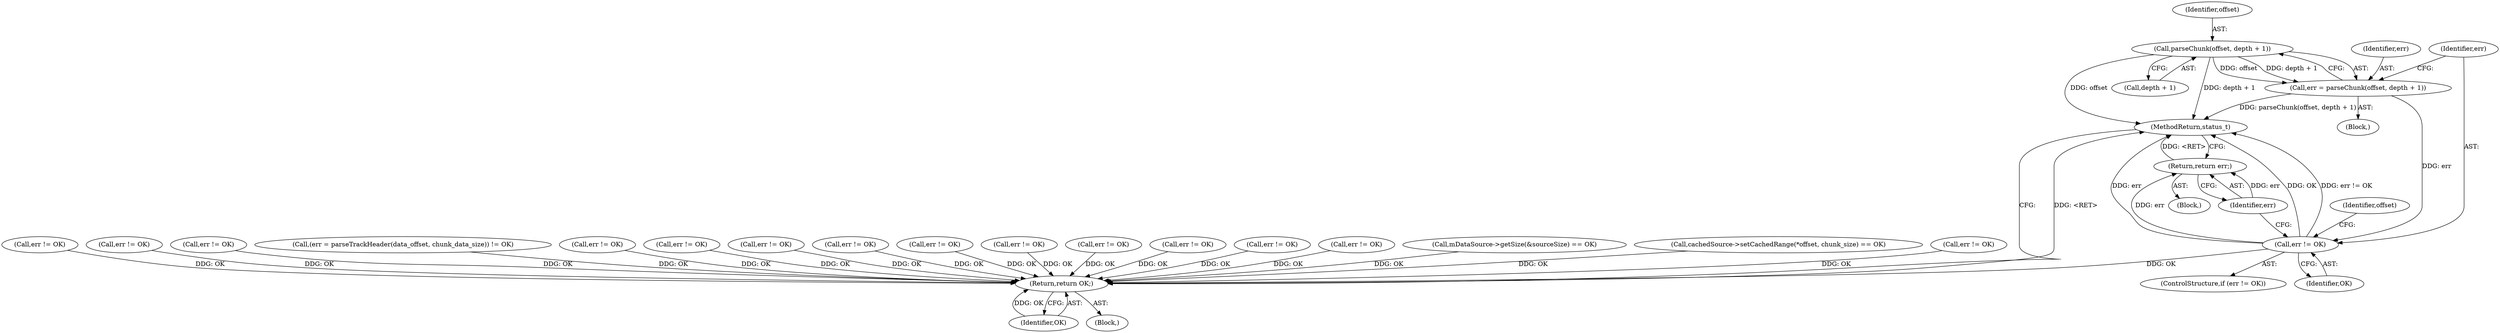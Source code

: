 digraph "0_Android_463a6f807e187828442949d1924e143cf07778c6@pointer" {
"1001738" [label="(Call,parseChunk(offset, depth + 1))"];
"1001736" [label="(Call,err = parseChunk(offset, depth + 1))"];
"1001744" [label="(Call,err != OK)"];
"1001748" [label="(Return,return err;)"];
"1002916" [label="(Return,return OK;)"];
"1001736" [label="(Call,err = parseChunk(offset, depth + 1))"];
"1001739" [label="(Identifier,offset)"];
"1001610" [label="(Call,err != OK)"];
"1002295" [label="(Call,err != OK)"];
"1001824" [label="(Call,err != OK)"];
"1000191" [label="(Call,mDataSource->getSize(&sourceSize) == OK)"];
"1002917" [label="(Identifier,OK)"];
"1001744" [label="(Call,err != OK)"];
"1000394" [label="(Call,cachedSource->setCachedRange(*offset, chunk_size) == OK)"];
"1000565" [label="(Call,err != OK)"];
"1001747" [label="(Block,)"];
"1002866" [label="(Call,err != OK)"];
"1001746" [label="(Identifier,OK)"];
"1001772" [label="(Call,err != OK)"];
"1001475" [label="(Call,err != OK)"];
"1000988" [label="(Call,(err = parseTrackHeader(data_offset, chunk_data_size)) != OK)"];
"1001740" [label="(Call,depth + 1)"];
"1002330" [label="(Call,err != OK)"];
"1002916" [label="(Return,return OK;)"];
"1001734" [label="(Block,)"];
"1001992" [label="(Call,err != OK)"];
"1001732" [label="(Identifier,offset)"];
"1001973" [label="(Call,err != OK)"];
"1001749" [label="(Identifier,err)"];
"1001748" [label="(Return,return err;)"];
"1002129" [label="(Call,err != OK)"];
"1001954" [label="(Call,err != OK)"];
"1002918" [label="(MethodReturn,status_t)"];
"1001743" [label="(ControlStructure,if (err != OK))"];
"1001791" [label="(Call,err != OK)"];
"1001737" [label="(Identifier,err)"];
"1000106" [label="(Block,)"];
"1001745" [label="(Identifier,err)"];
"1000493" [label="(Call,err != OK)"];
"1001738" [label="(Call,parseChunk(offset, depth + 1))"];
"1001738" -> "1001736"  [label="AST: "];
"1001738" -> "1001740"  [label="CFG: "];
"1001739" -> "1001738"  [label="AST: "];
"1001740" -> "1001738"  [label="AST: "];
"1001736" -> "1001738"  [label="CFG: "];
"1001738" -> "1002918"  [label="DDG: depth + 1"];
"1001738" -> "1002918"  [label="DDG: offset"];
"1001738" -> "1001736"  [label="DDG: offset"];
"1001738" -> "1001736"  [label="DDG: depth + 1"];
"1001736" -> "1001734"  [label="AST: "];
"1001737" -> "1001736"  [label="AST: "];
"1001745" -> "1001736"  [label="CFG: "];
"1001736" -> "1002918"  [label="DDG: parseChunk(offset, depth + 1)"];
"1001736" -> "1001744"  [label="DDG: err"];
"1001744" -> "1001743"  [label="AST: "];
"1001744" -> "1001746"  [label="CFG: "];
"1001745" -> "1001744"  [label="AST: "];
"1001746" -> "1001744"  [label="AST: "];
"1001732" -> "1001744"  [label="CFG: "];
"1001749" -> "1001744"  [label="CFG: "];
"1001744" -> "1002918"  [label="DDG: OK"];
"1001744" -> "1002918"  [label="DDG: err != OK"];
"1001744" -> "1002918"  [label="DDG: err"];
"1001744" -> "1001748"  [label="DDG: err"];
"1001744" -> "1002916"  [label="DDG: OK"];
"1001748" -> "1001747"  [label="AST: "];
"1001748" -> "1001749"  [label="CFG: "];
"1001749" -> "1001748"  [label="AST: "];
"1002918" -> "1001748"  [label="CFG: "];
"1001748" -> "1002918"  [label="DDG: <RET>"];
"1001749" -> "1001748"  [label="DDG: err"];
"1002916" -> "1000106"  [label="AST: "];
"1002916" -> "1002917"  [label="CFG: "];
"1002917" -> "1002916"  [label="AST: "];
"1002918" -> "1002916"  [label="CFG: "];
"1002916" -> "1002918"  [label="DDG: <RET>"];
"1002917" -> "1002916"  [label="DDG: OK"];
"1002866" -> "1002916"  [label="DDG: OK"];
"1002295" -> "1002916"  [label="DDG: OK"];
"1000191" -> "1002916"  [label="DDG: OK"];
"1000493" -> "1002916"  [label="DDG: OK"];
"1000565" -> "1002916"  [label="DDG: OK"];
"1001772" -> "1002916"  [label="DDG: OK"];
"1001791" -> "1002916"  [label="DDG: OK"];
"1000394" -> "1002916"  [label="DDG: OK"];
"1001973" -> "1002916"  [label="DDG: OK"];
"1002129" -> "1002916"  [label="DDG: OK"];
"1001475" -> "1002916"  [label="DDG: OK"];
"1001610" -> "1002916"  [label="DDG: OK"];
"1001992" -> "1002916"  [label="DDG: OK"];
"1001954" -> "1002916"  [label="DDG: OK"];
"1000988" -> "1002916"  [label="DDG: OK"];
"1001824" -> "1002916"  [label="DDG: OK"];
"1002330" -> "1002916"  [label="DDG: OK"];
}
